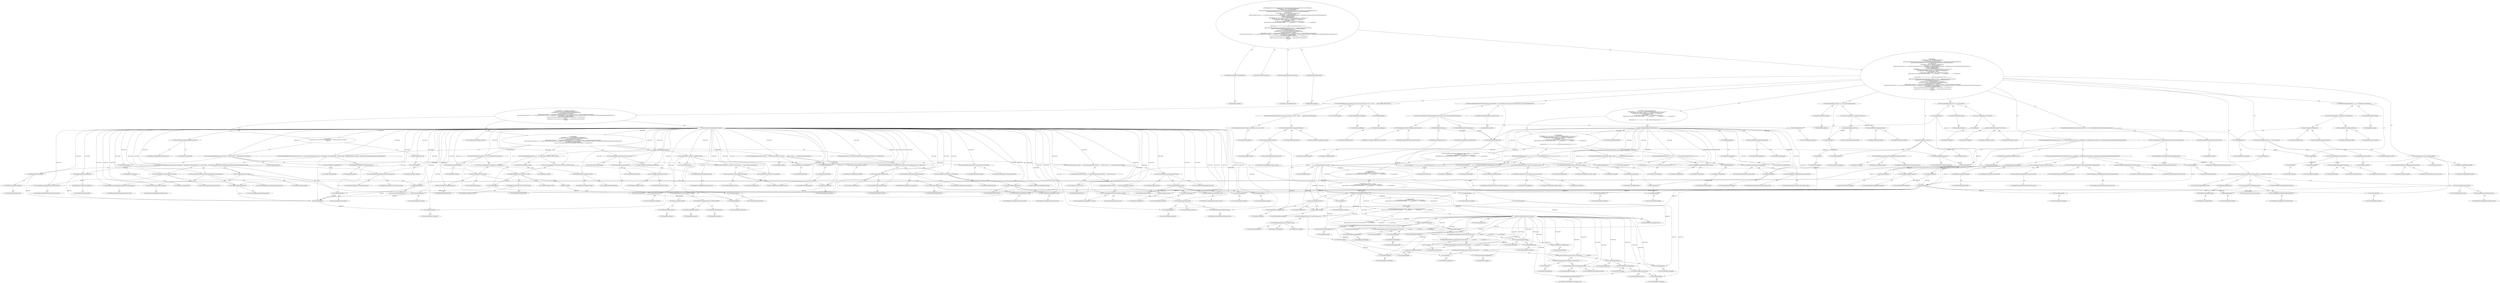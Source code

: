 digraph "instrumentClass#?,InputStream" {
0 [label="2:CtTypeReferenceImpl@InstrumentationResult" shape=ellipse]
1 [label="2:CtPackageReferenceImpl@" shape=ellipse]
2 [label="2:CtVirtualElement@instrumentClass" shape=ellipse]
3 [label="2:CtParameterImpl@InputStream inputStream" shape=ellipse]
4 [label="2:CtTypeReferenceImpl@InputStream" shape=ellipse]
5 [label="2:CtTypeReferenceImpl@IOException" shape=ellipse]
6 [label="2:CtPackageReferenceImpl@" shape=ellipse]
7 [label="3:CtTypeReferenceImpl@ClassReader" shape=ellipse]
8 [label="3:CtPackageReferenceImpl@" shape=ellipse]
9 [label="3:CtExecutableReferenceImpl@ClassReader()" shape=ellipse]
10 [label="3:CtTypeReferenceImpl@ClassReader" shape=ellipse]
11 [label="3:CtTypeReferenceImpl@ClassReader" shape=ellipse]
12 [label="3:CtVariableReadImpl@inputStream" shape=ellipse]
13 [label="3:CtParameterReferenceImpl@inputStream" shape=ellipse]
14 [label="3:CtConstructorCallImpl@new ClassReader(inputStream)" shape=ellipse]
15 [label="3:CtVirtualElement@cr0" shape=ellipse]
16 [label="3:CtLocalVariableImpl@ClassReader cr0 = new ClassReader(inputStream)" shape=ellipse]
17 [label="4:CtTypeReferenceImpl@ClassWriter" shape=ellipse]
18 [label="4:CtPackageReferenceImpl@" shape=ellipse]
19 [label="4:CtExecutableReferenceImpl@ClassWriter(int)" shape=ellipse]
20 [label="4:CtTypeReferenceImpl@ClassWriter" shape=ellipse]
21 [label="4:CtTypeReferenceImpl@ClassWriter" shape=ellipse]
22 [label="4:CtTypeReferenceImpl@int" shape=ellipse]
23 [label="4:CtLiteralImpl@0" shape=ellipse]
24 [label="4:CtTypeReferenceImpl@int" shape=ellipse]
25 [label="4:CtConstructorCallImpl@new ClassWriter(0)" shape=ellipse]
26 [label="4:CtVirtualElement@cw0" shape=ellipse]
27 [label="4:CtLocalVariableImpl@ClassWriter cw0 = new ClassWriter(0)" shape=ellipse]
28 [label="5:CtTypeReferenceImpl@DetectIgnoredCodeClassVisitor" shape=ellipse]
29 [label="5:CtPackageReferenceImpl@" shape=ellipse]
30 [label="6:CtExecutableReferenceImpl@DetectIgnoredCodeClassVisitor()" shape=ellipse]
31 [label="6:CtTypeReferenceImpl@DetectIgnoredCodeClassVisitor" shape=ellipse]
32 [label="6:CtTypeReferenceImpl@DetectIgnoredCodeClassVisitor" shape=ellipse]
33 [label="6:CtVariableReadImpl@cw0" shape=ellipse]
34 [label="6:CtLocalVariableReferenceImpl@cw0" shape=ellipse]
35 [label="6:CtFieldReferenceImpl@ignoreTrivial" shape=ellipse]
36 [label="6:CtTypeReferenceImpl@PlaceHold" shape=ellipse]
37 [label="6:CtFieldReadImpl@ignoreTrivial" shape=ellipse]
38 [label="6:CtFieldReferenceImpl@ignoreMethodAnnotations" shape=ellipse]
39 [label="6:CtTypeReferenceImpl@PlaceHold" shape=ellipse]
40 [label="6:CtFieldReadImpl@ignoreMethodAnnotations" shape=ellipse]
41 [label="6:CtConstructorCallImpl@new DetectIgnoredCodeClassVisitor(cw0, ignoreTrivial, ignoreMethodAnnotations)" shape=ellipse]
42 [label="5:CtVirtualElement@detectIgnoredCv" shape=ellipse]
43 [label="5:CtLocalVariableImpl@DetectIgnoredCodeClassVisitor detectIgnoredCv = new DetectIgnoredCodeClassVisitor(cw0, ignoreTrivial, ignoreMethodAnnotations)" shape=ellipse]
44 [label="7:CtTypeReferenceImpl@DetectDuplicatedCodeClassVisitor" shape=ellipse]
45 [label="7:CtPackageReferenceImpl@" shape=ellipse]
46 [label="7:CtExecutableReferenceImpl@DetectDuplicatedCodeClassVisitor()" shape=ellipse]
47 [label="7:CtTypeReferenceImpl@DetectDuplicatedCodeClassVisitor" shape=ellipse]
48 [label="7:CtTypeReferenceImpl@DetectDuplicatedCodeClassVisitor" shape=ellipse]
49 [label="7:CtVariableReadImpl@detectIgnoredCv" shape=ellipse]
50 [label="7:CtLocalVariableReferenceImpl@detectIgnoredCv" shape=ellipse]
51 [label="7:CtConstructorCallImpl@new DetectDuplicatedCodeClassVisitor(detectIgnoredCv)" shape=ellipse]
52 [label="7:CtVirtualElement@cv0" shape=ellipse]
53 [label="7:CtLocalVariableImpl@DetectDuplicatedCodeClassVisitor cv0 = new DetectDuplicatedCodeClassVisitor(detectIgnoredCv)" shape=ellipse]
54 [label="8:CtExecutableReferenceImpl@accept(DetectDuplicatedCodeClassVisitor,int)" shape=ellipse]
55 [label="8:CtTypeReferenceImpl@ClassReader" shape=ellipse]
56 [label="8:CtTypeReferenceImpl@DetectDuplicatedCodeClassVisitor" shape=ellipse]
57 [label="8:CtTypeReferenceImpl@int" shape=ellipse]
58 [label="8:CtVirtualElement@accept" shape=ellipse]
59 [label="8:CtVariableReadImpl@cr0" shape=ellipse]
60 [label="8:CtLocalVariableReferenceImpl@cr0" shape=ellipse]
61 [label="8:CtVariableReadImpl@cv0" shape=ellipse]
62 [label="8:CtLocalVariableReferenceImpl@cv0" shape=ellipse]
63 [label="8:CtLiteralImpl@0" shape=ellipse]
64 [label="8:CtTypeReferenceImpl@int" shape=ellipse]
65 [label="8:CtInvocationImpl@cr0.accept(cv0, 0)" shape=ellipse]
66 [label="9:CtTypeReferenceImpl@ClassReader" shape=ellipse]
67 [label="9:CtPackageReferenceImpl@" shape=ellipse]
68 [label="9:CtExecutableReferenceImpl@ClassReader()" shape=ellipse]
69 [label="9:CtTypeReferenceImpl@ClassReader" shape=ellipse]
70 [label="9:CtTypeReferenceImpl@ClassReader" shape=ellipse]
71 [label="9:CtExecutableReferenceImpl@toByteArray()" shape=ellipse]
72 [label="9:CtTypeReferenceImpl@ClassWriter" shape=ellipse]
73 [label="9:CtVirtualElement@toByteArray" shape=ellipse]
74 [label="9:CtVariableReadImpl@cw0" shape=ellipse]
75 [label="9:CtLocalVariableReferenceImpl@cw0" shape=ellipse]
76 [label="9:CtInvocationImpl@cw0.toByteArray()" shape=ellipse]
77 [label="9:CtConstructorCallImpl@new ClassReader(cw0.toByteArray())" shape=ellipse]
78 [label="9:CtVirtualElement@cr" shape=ellipse]
79 [label="9:CtLocalVariableImpl@ClassReader cr = new ClassReader(cw0.toByteArray())" shape=ellipse]
80 [label="10:CtTypeReferenceImpl@ClassWriter" shape=ellipse]
81 [label="10:CtPackageReferenceImpl@" shape=ellipse]
82 [label="10:CtExecutableReferenceImpl@ClassWriter(int)" shape=ellipse]
83 [label="10:CtTypeReferenceImpl@ClassWriter" shape=ellipse]
84 [label="10:CtTypeReferenceImpl@ClassWriter" shape=ellipse]
85 [label="10:CtTypeReferenceImpl@int" shape=ellipse]
86 [label="10:CtLiteralImpl@0" shape=ellipse]
87 [label="10:CtTypeReferenceImpl@int" shape=ellipse]
88 [label="10:CtConstructorCallImpl@new ClassWriter(0)" shape=ellipse]
89 [label="10:CtVirtualElement@cw" shape=ellipse]
90 [label="10:CtLocalVariableImpl@ClassWriter cw = new ClassWriter(0)" shape=ellipse]
91 [label="11:CtTypeReferenceImpl@BuildClassMapClassVisitor" shape=ellipse]
92 [label="11:CtPackageReferenceImpl@" shape=ellipse]
93 [label="12:CtExecutableReferenceImpl@BuildClassMapClassVisitor()" shape=ellipse]
94 [label="12:CtTypeReferenceImpl@BuildClassMapClassVisitor" shape=ellipse]
95 [label="12:CtTypeReferenceImpl@BuildClassMapClassVisitor" shape=ellipse]
96 [label="13:CtVariableReadImpl@cw" shape=ellipse]
97 [label="13:CtLocalVariableReferenceImpl@cw" shape=ellipse]
98 [label="14:CtFieldReferenceImpl@ignoreRegexes" shape=ellipse]
99 [label="14:CtTypeReferenceImpl@PlaceHold" shape=ellipse]
100 [label="14:CtFieldReadImpl@ignoreRegexes" shape=ellipse]
101 [label="15:CtExecutableReferenceImpl@getDuplicatesLinesCollector()" shape=ellipse]
102 [label="15:CtTypeReferenceImpl@DetectDuplicatedCodeClassVisitor" shape=ellipse]
103 [label="15:CtVirtualElement@getDuplicatesLinesCollector" shape=ellipse]
104 [label="15:CtVariableReadImpl@cv0" shape=ellipse]
105 [label="15:CtLocalVariableReferenceImpl@cv0" shape=ellipse]
106 [label="15:CtInvocationImpl@cv0.getDuplicatesLinesCollector()" shape=ellipse]
107 [label="16:CtExecutableReferenceImpl@getIgnoredMethodNamesAndSignatures()" shape=ellipse]
108 [label="16:CtTypeReferenceImpl@DetectIgnoredCodeClassVisitor" shape=ellipse]
109 [label="16:CtVirtualElement@getIgnoredMethodNamesAndSignatures" shape=ellipse]
110 [label="16:CtVariableReadImpl@detectIgnoredCv" shape=ellipse]
111 [label="16:CtLocalVariableReferenceImpl@detectIgnoredCv" shape=ellipse]
112 [label="16:CtInvocationImpl@detectIgnoredCv.getIgnoredMethodNamesAndSignatures()" shape=ellipse]
113 [label="12:CtConstructorCallImpl@new BuildClassMapClassVisitor(cw, ignoreRegexes, cv0.getDuplicatesLinesCollector(), detectIgnoredCv.getIgnoredMethodNamesAndSignatures())" shape=ellipse]
114 [label="11:CtVirtualElement@cv" shape=ellipse]
115 [label="11:CtLocalVariableImpl@BuildClassMapClassVisitor cv = new BuildClassMapClassVisitor(cw, ignoreRegexes, cv0.getDuplicatesLinesCollector(), detectIgnoredCv.getIgnoredMethodNamesAndSignatures())" shape=ellipse]
116 [label="17:CtExecutableReferenceImpl@accept(BuildClassMapClassVisitor)" shape=ellipse]
117 [label="17:CtTypeReferenceImpl@ClassReader" shape=ellipse]
118 [label="17:CtTypeReferenceImpl@BuildClassMapClassVisitor" shape=ellipse]
119 [label="17:CtVirtualElement@accept" shape=ellipse]
120 [label="17:CtVariableReadImpl@cr" shape=ellipse]
121 [label="17:CtLocalVariableReferenceImpl@cr" shape=ellipse]
122 [label="17:CtVariableReadImpl@cv" shape=ellipse]
123 [label="17:CtLocalVariableReferenceImpl@cv" shape=ellipse]
124 [label="17:CtTypeAccessImpl@EXPAND_FRAMES" shape=ellipse]
125 [label="17:CtTypeReferenceImpl@EXPAND_FRAMES" shape=ellipse]
126 [label="17:CtInvocationImpl@cr.accept(cv, EXPAND_FRAMES)" shape=ellipse]
127 [label="18:CtExecutableReferenceImpl@isDebugEnabled()" shape=ellipse]
128 [label="18:CtTypeReferenceImpl@logger" shape=ellipse]
129 [label="18:CtTypeReferenceImpl@boolean" shape=ellipse]
130 [label="18:CtVirtualElement@isDebugEnabled" shape=ellipse]
131 [label="18:CtFieldReferenceImpl@logger" shape=ellipse]
132 [label="18:CtTypeReferenceImpl@PlaceHold" shape=ellipse]
133 [label="18:CtFieldReadImpl@logger" shape=ellipse]
134 [label="18:CtInvocationImpl@logger.isDebugEnabled()" shape=ellipse]
135 [label="19:CtExecutableReferenceImpl@debug(java.lang.String)" shape=ellipse]
136 [label="19:CtTypeReferenceImpl@logger" shape=ellipse]
137 [label="19:CtTypeReferenceImpl@String" shape=ellipse]
138 [label="19:CtVirtualElement@debug" shape=ellipse]
139 [label="19:CtFieldReferenceImpl@logger" shape=ellipse]
140 [label="19:CtTypeReferenceImpl@PlaceHold" shape=ellipse]
141 [label="19:CtFieldReadImpl@logger" shape=ellipse]
142 [label="19:CtLiteralImpl@\"=============== Detected duplicated code =============\"" shape=ellipse]
143 [label="19:CtTypeReferenceImpl@String" shape=ellipse]
144 [label="19:CtInvocationImpl@logger.debug(\"=============== Detected duplicated code =============\")" shape=ellipse]
145 [label="20:CtTypeReferenceImpl@Map<Integer, Map<Integer, Integer>>" shape=ellipse]
146 [label="20:CtPackageReferenceImpl@" shape=ellipse]
147 [label="20:CtTypeReferenceImpl@Integer" shape=ellipse]
148 [label="20:CtTypeReferenceImpl@Map<Integer, Integer>" shape=ellipse]
149 [label="20:CtExecutableReferenceImpl@getDuplicatesLinesCollector()" shape=ellipse]
150 [label="20:CtTypeReferenceImpl@DetectDuplicatedCodeClassVisitor" shape=ellipse]
151 [label="20:CtTypeReferenceImpl@Map<Integer, Map<Integer, Integer>>" shape=ellipse]
152 [label="20:CtVirtualElement@getDuplicatesLinesCollector" shape=ellipse]
153 [label="20:CtVariableReadImpl@cv0" shape=ellipse]
154 [label="20:CtLocalVariableReferenceImpl@cv0" shape=ellipse]
155 [label="20:CtInvocationImpl@cv0.getDuplicatesLinesCollector()" shape=ellipse]
156 [label="20:CtVirtualElement@l" shape=ellipse]
157 [label="20:CtLocalVariableImpl@Map<Integer, Map<Integer, Integer>> l = cv0.getDuplicatesLinesCollector()" shape=ellipse]
158 [label="21:CtTypeReferenceImpl@Map.Entry<Integer, Map<Integer, Integer>>" shape=ellipse]
159 [label="21:CtTypeReferenceImpl@Map" shape=ellipse]
160 [label="21:CtTypeReferenceImpl@Integer" shape=ellipse]
161 [label="21:CtTypeReferenceImpl@Map<Integer, Integer>" shape=ellipse]
162 [label="21:CtVirtualElement@m" shape=ellipse]
163 [label="21:CtLocalVariableImpl@Map.Entry<Integer, Map<Integer, Integer>> m" shape=ellipse]
164 [label="21:CtExecutableReferenceImpl@entrySet()" shape=ellipse]
165 [label="21:CtTypeReferenceImpl@Map<Integer, Map<Integer, Integer>>" shape=ellipse]
166 [label="21:CtVirtualElement@entrySet" shape=ellipse]
167 [label="21:CtVariableReadImpl@l" shape=ellipse]
168 [label="21:CtLocalVariableReferenceImpl@l" shape=ellipse]
169 [label="21:CtInvocationImpl@l.entrySet()" shape=ellipse]
170 [label="22:CtExecutableReferenceImpl@getValue()" shape=ellipse]
171 [label="22:CtTypeReferenceImpl@m" shape=ellipse]
172 [label="22:CtVirtualElement@getValue" shape=ellipse]
173 [label="22:CtVariableReadImpl@m" shape=ellipse]
174 [label="22:CtLocalVariableReferenceImpl@m" shape=ellipse]
175 [label="22:CtInvocationImpl@m.getValue()" shape=ellipse]
176 [label="22:CtLiteralImpl@null" shape=ellipse]
177 [label="22:CtTypeReferenceImpl@<nulltype>" shape=ellipse]
178 [label="22:CtBinaryOperatorImpl@m.getValue() != null" shape=ellipse]
179 [label="23:CtTypeReferenceImpl@Map.Entry<Integer, Integer>" shape=ellipse]
180 [label="23:CtTypeReferenceImpl@Map" shape=ellipse]
181 [label="23:CtTypeReferenceImpl@Integer" shape=ellipse]
182 [label="23:CtTypeReferenceImpl@Integer" shape=ellipse]
183 [label="23:CtVirtualElement@pair" shape=ellipse]
184 [label="23:CtLocalVariableImpl@Map.Entry<Integer, Integer> pair" shape=ellipse]
185 [label="23:CtExecutableReferenceImpl@entrySet()" shape=ellipse]
186 [label="23:CtVirtualElement@entrySet" shape=ellipse]
187 [label="23:CtExecutableReferenceImpl@getValue()" shape=ellipse]
188 [label="23:CtTypeReferenceImpl@m" shape=ellipse]
189 [label="23:CtVirtualElement@getValue" shape=ellipse]
190 [label="23:CtVariableReadImpl@m" shape=ellipse]
191 [label="23:CtLocalVariableReferenceImpl@m" shape=ellipse]
192 [label="23:CtInvocationImpl@m.getValue()" shape=ellipse]
193 [label="23:CtInvocationImpl@m.getValue().entrySet()" shape=ellipse]
194 [label="24:CtExecutableReferenceImpl@debug()" shape=ellipse]
195 [label="24:CtTypeReferenceImpl@logger" shape=ellipse]
196 [label="24:CtVirtualElement@debug" shape=ellipse]
197 [label="24:CtFieldReferenceImpl@logger" shape=ellipse]
198 [label="24:CtTypeReferenceImpl@PlaceHold" shape=ellipse]
199 [label="24:CtFieldReadImpl@logger" shape=ellipse]
200 [label="25:CtExecutableReferenceImpl@getClassName()" shape=ellipse]
201 [label="25:CtVirtualElement@getClassName" shape=ellipse]
202 [label="25:CtExecutableReferenceImpl@getClassMap()" shape=ellipse]
203 [label="25:CtTypeReferenceImpl@BuildClassMapClassVisitor" shape=ellipse]
204 [label="25:CtVirtualElement@getClassMap" shape=ellipse]
205 [label="25:CtVariableReadImpl@cv" shape=ellipse]
206 [label="25:CtLocalVariableReferenceImpl@cv" shape=ellipse]
207 [label="25:CtInvocationImpl@cv.getClassMap()" shape=ellipse]
208 [label="25:CtInvocationImpl@cv.getClassMap().getClassName()" shape=ellipse]
209 [label="25:CtLiteralImpl@\":\"" shape=ellipse]
210 [label="25:CtTypeReferenceImpl@String" shape=ellipse]
211 [label="25:CtBinaryOperatorImpl@(cv.getClassMap().getClassName() + \":\")" shape=ellipse]
212 [label="25:CtExecutableReferenceImpl@getKey()" shape=ellipse]
213 [label="25:CtTypeReferenceImpl@m" shape=ellipse]
214 [label="25:CtVirtualElement@getKey" shape=ellipse]
215 [label="25:CtVariableReadImpl@m" shape=ellipse]
216 [label="25:CtLocalVariableReferenceImpl@m" shape=ellipse]
217 [label="25:CtInvocationImpl@m.getKey()" shape=ellipse]
218 [label="25:CtBinaryOperatorImpl@((cv.getClassMap().getClassName() + \":\") + m.getKey())" shape=ellipse]
219 [label="25:CtLiteralImpl@\" \"" shape=ellipse]
220 [label="25:CtTypeReferenceImpl@String" shape=ellipse]
221 [label="25:CtBinaryOperatorImpl@(((cv.getClassMap().getClassName() + \":\") + m.getKey()) + \" \")" shape=ellipse]
222 [label="25:CtExecutableReferenceImpl@getKey()" shape=ellipse]
223 [label="25:CtTypeReferenceImpl@pair" shape=ellipse]
224 [label="25:CtVirtualElement@getKey" shape=ellipse]
225 [label="25:CtVariableReadImpl@pair" shape=ellipse]
226 [label="25:CtLocalVariableReferenceImpl@pair" shape=ellipse]
227 [label="25:CtInvocationImpl@pair.getKey()" shape=ellipse]
228 [label="25:CtBinaryOperatorImpl@((((cv.getClassMap().getClassName() + \":\") + m.getKey()) + \" \") + pair.getKey())" shape=ellipse]
229 [label="26:CtLiteralImpl@\"->\"" shape=ellipse]
230 [label="26:CtTypeReferenceImpl@String" shape=ellipse]
231 [label="25:CtBinaryOperatorImpl@(((((cv.getClassMap().getClassName() + \":\") + m.getKey()) + \" \") + pair.getKey()) + \"->\")" shape=ellipse]
232 [label="27:CtExecutableReferenceImpl@getValue()" shape=ellipse]
233 [label="27:CtTypeReferenceImpl@pair" shape=ellipse]
234 [label="27:CtVirtualElement@getValue" shape=ellipse]
235 [label="27:CtVariableReadImpl@pair" shape=ellipse]
236 [label="27:CtLocalVariableReferenceImpl@pair" shape=ellipse]
237 [label="27:CtInvocationImpl@pair.getValue()" shape=ellipse]
238 [label="25:CtBinaryOperatorImpl@(((((cv.getClassMap().getClassName() + \":\") + m.getKey()) + \" \") + pair.getKey()) + \"->\") + pair.getValue()" shape=ellipse]
239 [label="24:CtInvocationImpl@logger.debug((((((cv.getClassMap().getClassName() + \":\") + m.getKey()) + \" \") + pair.getKey()) + \"->\") + pair.getValue())" shape=ellipse]
240 [label="23:CtBlockImpl@\{
    logger.debug((((((cv.getClassMap().getClassName() + \":\") + m.getKey()) + \" \") + pair.getKey()) + \"->\") + pair.getValue());
\}" shape=ellipse]
241 [label="23:CtForEachImpl@for (Map.Entry<Integer, Integer> pair : m.getValue().entrySet()) \{
    logger.debug((((((cv.getClassMap().getClassName() + \":\") + m.getKey()) + \" \") + pair.getKey()) + \"->\") + pair.getValue());
\}" shape=ellipse]
242 [label="22:CtBlockImpl@\{
    for (Map.Entry<Integer, Integer> pair : m.getValue().entrySet()) \{
        logger.debug((((((cv.getClassMap().getClassName() + \":\") + m.getKey()) + \" \") + pair.getKey()) + \"->\") + pair.getValue());
    \}
\}" shape=ellipse]
243 [label="22:CtIfImpl@if (m.getValue() != null) \{
    for (Map.Entry<Integer, Integer> pair : m.getValue().entrySet()) \{
        logger.debug((((((cv.getClassMap().getClassName() + \":\") + m.getKey()) + \" \") + pair.getKey()) + \"->\") + pair.getValue());
    \}
\}" shape=ellipse]
244 [label="21:CtBlockImpl@\{
    if (m.getValue() != null) \{
        for (Map.Entry<Integer, Integer> pair : m.getValue().entrySet()) \{
            logger.debug((((((cv.getClassMap().getClassName() + \":\") + m.getKey()) + \" \") + pair.getKey()) + \"->\") + pair.getValue());
        \}
    \}
\}" shape=ellipse]
245 [label="21:CtForEachImpl@for (Map.Entry<Integer, Map<Integer, Integer>> m : l.entrySet()) \{
    if (m.getValue() != null) \{
        for (Map.Entry<Integer, Integer> pair : m.getValue().entrySet()) \{
            logger.debug((((((cv.getClassMap().getClassName() + \":\") + m.getKey()) + \" \") + pair.getKey()) + \"->\") + pair.getValue());
        \}
    \}
\}" shape=ellipse]
246 [label="31:CtExecutableReferenceImpl@debug(java.lang.String)" shape=ellipse]
247 [label="31:CtTypeReferenceImpl@logger" shape=ellipse]
248 [label="31:CtTypeReferenceImpl@String" shape=ellipse]
249 [label="31:CtVirtualElement@debug" shape=ellipse]
250 [label="31:CtFieldReferenceImpl@logger" shape=ellipse]
251 [label="31:CtTypeReferenceImpl@PlaceHold" shape=ellipse]
252 [label="31:CtFieldReadImpl@logger" shape=ellipse]
253 [label="31:CtLiteralImpl@\"=============== End of detected duplicated code ======\"" shape=ellipse]
254 [label="31:CtTypeReferenceImpl@String" shape=ellipse]
255 [label="31:CtInvocationImpl@logger.debug(\"=============== End of detected duplicated code ======\")" shape=ellipse]
256 [label="18:CtBlockImpl@\{
    logger.debug(\"=============== Detected duplicated code =============\");
    Map<Integer, Map<Integer, Integer>> l = cv0.getDuplicatesLinesCollector();
    for (Map.Entry<Integer, Map<Integer, Integer>> m : l.entrySet()) \{
        if (m.getValue() != null) \{
            for (Map.Entry<Integer, Integer> pair : m.getValue().entrySet()) \{
                logger.debug((((((cv.getClassMap().getClassName() + \":\") + m.getKey()) + \" \") + pair.getKey()) + \"->\") + pair.getValue());
            \}
        \}
    \}
    logger.debug(\"=============== End of detected duplicated code ======\");
\}" shape=ellipse]
257 [label="18:CtIfImpl@if (logger.isDebugEnabled()) \{
    logger.debug(\"=============== Detected duplicated code =============\");
    Map<Integer, Map<Integer, Integer>> l = cv0.getDuplicatesLinesCollector();
    for (Map.Entry<Integer, Map<Integer, Integer>> m : l.entrySet()) \{
        if (m.getValue() != null) \{
            for (Map.Entry<Integer, Integer> pair : m.getValue().entrySet()) \{
                logger.debug((((((cv.getClassMap().getClassName() + \":\") + m.getKey()) + \" \") + pair.getKey()) + \"->\") + pair.getValue());
            \}
        \}
    \}
    logger.debug(\"=============== End of detected duplicated code ======\");
\}" shape=ellipse]
258 [label="33:CtExecutableReferenceImpl@debug()" shape=ellipse]
259 [label="33:CtTypeReferenceImpl@logger" shape=ellipse]
260 [label="33:CtVirtualElement@debug" shape=ellipse]
261 [label="33:CtFieldReferenceImpl@logger" shape=ellipse]
262 [label="33:CtTypeReferenceImpl@PlaceHold" shape=ellipse]
263 [label="33:CtFieldReadImpl@logger" shape=ellipse]
264 [label="34:CtLiteralImpl@\"Migrating classmap in projectData to store in *.ser file: \"" shape=ellipse]
265 [label="34:CtTypeReferenceImpl@String" shape=ellipse]
266 [label="35:CtExecutableReferenceImpl@getClassName()" shape=ellipse]
267 [label="35:CtVirtualElement@getClassName" shape=ellipse]
268 [label="35:CtExecutableReferenceImpl@getClassMap()" shape=ellipse]
269 [label="35:CtTypeReferenceImpl@BuildClassMapClassVisitor" shape=ellipse]
270 [label="35:CtVirtualElement@getClassMap" shape=ellipse]
271 [label="35:CtVariableReadImpl@cv" shape=ellipse]
272 [label="35:CtLocalVariableReferenceImpl@cv" shape=ellipse]
273 [label="35:CtInvocationImpl@cv.getClassMap()" shape=ellipse]
274 [label="35:CtInvocationImpl@cv.getClassMap().getClassName()" shape=ellipse]
275 [label="34:CtBinaryOperatorImpl@\"Migrating classmap in projectData to store in *.ser file: \" + cv.getClassMap().getClassName()" shape=ellipse]
276 [label="33:CtInvocationImpl@logger.debug(\"Migrating classmap in projectData to store in *.ser file: \" + cv.getClassMap().getClassName())" shape=ellipse]
277 [label="36:CtExecutableReferenceImpl@applyOnProjectData()" shape=ellipse]
278 [label="36:CtVirtualElement@applyOnProjectData" shape=ellipse]
279 [label="36:CtExecutableReferenceImpl@getClassMap()" shape=ellipse]
280 [label="36:CtTypeReferenceImpl@BuildClassMapClassVisitor" shape=ellipse]
281 [label="36:CtVirtualElement@getClassMap" shape=ellipse]
282 [label="36:CtVariableReadImpl@cv" shape=ellipse]
283 [label="36:CtLocalVariableReferenceImpl@cv" shape=ellipse]
284 [label="36:CtInvocationImpl@cv.getClassMap()" shape=ellipse]
285 [label="36:CtFieldReferenceImpl@projectData" shape=ellipse]
286 [label="36:CtTypeReferenceImpl@PlaceHold" shape=ellipse]
287 [label="36:CtFieldReadImpl@projectData" shape=ellipse]
288 [label="36:CtExecutableReferenceImpl@shouldBeInstrumented()" shape=ellipse]
289 [label="36:CtTypeReferenceImpl@BuildClassMapClassVisitor" shape=ellipse]
290 [label="36:CtVirtualElement@shouldBeInstrumented" shape=ellipse]
291 [label="36:CtVariableReadImpl@cv" shape=ellipse]
292 [label="36:CtLocalVariableReferenceImpl@cv" shape=ellipse]
293 [label="36:CtInvocationImpl@cv.shouldBeInstrumented()" shape=ellipse]
294 [label="36:CtInvocationImpl@cv.getClassMap().applyOnProjectData(projectData, cv.shouldBeInstrumented())" shape=ellipse]
295 [label="37:CtExecutableReferenceImpl@shouldBeInstrumented()" shape=ellipse]
296 [label="37:CtTypeReferenceImpl@BuildClassMapClassVisitor" shape=ellipse]
297 [label="37:CtTypeReferenceImpl@boolean" shape=ellipse]
298 [label="37:CtVirtualElement@shouldBeInstrumented" shape=ellipse]
299 [label="37:CtVariableReadImpl@cv" shape=ellipse]
300 [label="37:CtLocalVariableReferenceImpl@cv" shape=ellipse]
301 [label="37:CtInvocationImpl@cv.shouldBeInstrumented()" shape=ellipse]
302 [label="38:CtTypeReferenceImpl@ClassReader" shape=ellipse]
303 [label="38:CtPackageReferenceImpl@" shape=ellipse]
304 [label="38:CtExecutableReferenceImpl@ClassReader()" shape=ellipse]
305 [label="38:CtTypeReferenceImpl@ClassReader" shape=ellipse]
306 [label="38:CtTypeReferenceImpl@ClassReader" shape=ellipse]
307 [label="38:CtExecutableReferenceImpl@toByteArray()" shape=ellipse]
308 [label="38:CtTypeReferenceImpl@ClassWriter" shape=ellipse]
309 [label="38:CtVirtualElement@toByteArray" shape=ellipse]
310 [label="38:CtVariableReadImpl@cw0" shape=ellipse]
311 [label="38:CtLocalVariableReferenceImpl@cw0" shape=ellipse]
312 [label="38:CtInvocationImpl@cw0.toByteArray()" shape=ellipse]
313 [label="38:CtConstructorCallImpl@new ClassReader(cw0.toByteArray())" shape=ellipse]
314 [label="38:CtVirtualElement@cr2" shape=ellipse]
315 [label="38:CtLocalVariableImpl@ClassReader cr2 = new ClassReader(cw0.toByteArray())" shape=ellipse]
316 [label="39:CtTypeReferenceImpl@ClassWriter" shape=ellipse]
317 [label="39:CtPackageReferenceImpl@" shape=ellipse]
318 [label="39:CtExecutableReferenceImpl@ClassWriter()" shape=ellipse]
319 [label="39:CtTypeReferenceImpl@ClassWriter" shape=ellipse]
320 [label="39:CtTypeReferenceImpl@ClassWriter" shape=ellipse]
321 [label="39:CtFieldReferenceImpl@ClassWriter.COMPUTE_MAXS" shape=ellipse]
322 [label="39:CtTypeReferenceImpl@ClassWriter" shape=ellipse]
323 [label="39:CtTypeReferenceImpl@PlaceHold" shape=ellipse]
324 [label="39:CtFieldReadImpl@ClassWriter.COMPUTE_MAXS" shape=ellipse]
325 [label="39:CtTypeAccessImpl@ClassWriter" shape=ellipse]
326 [label="39:CtConstructorCallImpl@new ClassWriter(ClassWriter.COMPUTE_MAXS)" shape=ellipse]
327 [label="39:CtVirtualElement@cw2" shape=ellipse]
328 [label="39:CtLocalVariableImpl@ClassWriter cw2 = new ClassWriter(ClassWriter.COMPUTE_MAXS)" shape=ellipse]
329 [label="40:CtExecutableReferenceImpl@assignCounterIds()" shape=ellipse]
330 [label="40:CtVirtualElement@assignCounterIds" shape=ellipse]
331 [label="40:CtExecutableReferenceImpl@getClassMap()" shape=ellipse]
332 [label="40:CtTypeReferenceImpl@BuildClassMapClassVisitor" shape=ellipse]
333 [label="40:CtVirtualElement@getClassMap" shape=ellipse]
334 [label="40:CtVariableReadImpl@cv" shape=ellipse]
335 [label="40:CtLocalVariableReferenceImpl@cv" shape=ellipse]
336 [label="40:CtInvocationImpl@cv.getClassMap()" shape=ellipse]
337 [label="40:CtInvocationImpl@cv.getClassMap().assignCounterIds()" shape=ellipse]
338 [label="41:CtExecutableReferenceImpl@debug()" shape=ellipse]
339 [label="41:CtTypeReferenceImpl@logger" shape=ellipse]
340 [label="41:CtVirtualElement@debug" shape=ellipse]
341 [label="41:CtFieldReferenceImpl@logger" shape=ellipse]
342 [label="41:CtTypeReferenceImpl@PlaceHold" shape=ellipse]
343 [label="41:CtFieldReadImpl@logger" shape=ellipse]
344 [label="42:CtLiteralImpl@\"Assigned \"" shape=ellipse]
345 [label="42:CtTypeReferenceImpl@String" shape=ellipse]
346 [label="42:CtExecutableReferenceImpl@getMaxCounterId()" shape=ellipse]
347 [label="42:CtVirtualElement@getMaxCounterId" shape=ellipse]
348 [label="42:CtExecutableReferenceImpl@getClassMap()" shape=ellipse]
349 [label="42:CtTypeReferenceImpl@BuildClassMapClassVisitor" shape=ellipse]
350 [label="42:CtVirtualElement@getClassMap" shape=ellipse]
351 [label="42:CtVariableReadImpl@cv" shape=ellipse]
352 [label="42:CtLocalVariableReferenceImpl@cv" shape=ellipse]
353 [label="42:CtInvocationImpl@cv.getClassMap()" shape=ellipse]
354 [label="42:CtInvocationImpl@cv.getClassMap().getMaxCounterId()" shape=ellipse]
355 [label="42:CtBinaryOperatorImpl@(\"Assigned \" + cv.getClassMap().getMaxCounterId())" shape=ellipse]
356 [label="42:CtLiteralImpl@\" counters for class:\"" shape=ellipse]
357 [label="42:CtTypeReferenceImpl@String" shape=ellipse]
358 [label="42:CtBinaryOperatorImpl@((\"Assigned \" + cv.getClassMap().getMaxCounterId()) + \" counters for class:\")" shape=ellipse]
359 [label="43:CtExecutableReferenceImpl@getClassName()" shape=ellipse]
360 [label="43:CtVirtualElement@getClassName" shape=ellipse]
361 [label="43:CtExecutableReferenceImpl@getClassMap()" shape=ellipse]
362 [label="43:CtTypeReferenceImpl@BuildClassMapClassVisitor" shape=ellipse]
363 [label="43:CtVirtualElement@getClassMap" shape=ellipse]
364 [label="43:CtVariableReadImpl@cv" shape=ellipse]
365 [label="43:CtLocalVariableReferenceImpl@cv" shape=ellipse]
366 [label="43:CtInvocationImpl@cv.getClassMap()" shape=ellipse]
367 [label="43:CtInvocationImpl@cv.getClassMap().getClassName()" shape=ellipse]
368 [label="42:CtBinaryOperatorImpl@((\"Assigned \" + cv.getClassMap().getMaxCounterId()) + \" counters for class:\") + cv.getClassMap().getClassName()" shape=ellipse]
369 [label="41:CtInvocationImpl@logger.debug(((\"Assigned \" + cv.getClassMap().getMaxCounterId()) + \" counters for class:\") + cv.getClassMap().getClassName())" shape=ellipse]
370 [label="44:CtTypeReferenceImpl@InjectCodeClassInstrumenter" shape=ellipse]
371 [label="44:CtPackageReferenceImpl@" shape=ellipse]
372 [label="45:CtExecutableReferenceImpl@InjectCodeClassInstrumenter()" shape=ellipse]
373 [label="45:CtTypeReferenceImpl@InjectCodeClassInstrumenter" shape=ellipse]
374 [label="45:CtTypeReferenceImpl@InjectCodeClassInstrumenter" shape=ellipse]
375 [label="46:CtVariableReadImpl@cw2" shape=ellipse]
376 [label="46:CtLocalVariableReferenceImpl@cw2" shape=ellipse]
377 [label="47:CtFieldReferenceImpl@ignoreRegexes" shape=ellipse]
378 [label="47:CtTypeReferenceImpl@PlaceHold" shape=ellipse]
379 [label="47:CtFieldReadImpl@ignoreRegexes" shape=ellipse]
380 [label="48:CtFieldReferenceImpl@threadsafeRigorous" shape=ellipse]
381 [label="48:CtTypeReferenceImpl@PlaceHold" shape=ellipse]
382 [label="48:CtFieldReadImpl@threadsafeRigorous" shape=ellipse]
383 [label="49:CtExecutableReferenceImpl@getClassMap()" shape=ellipse]
384 [label="49:CtTypeReferenceImpl@BuildClassMapClassVisitor" shape=ellipse]
385 [label="49:CtVirtualElement@getClassMap" shape=ellipse]
386 [label="49:CtVariableReadImpl@cv" shape=ellipse]
387 [label="49:CtLocalVariableReferenceImpl@cv" shape=ellipse]
388 [label="49:CtInvocationImpl@cv.getClassMap()" shape=ellipse]
389 [label="50:CtExecutableReferenceImpl@getDuplicatesLinesCollector()" shape=ellipse]
390 [label="50:CtTypeReferenceImpl@DetectDuplicatedCodeClassVisitor" shape=ellipse]
391 [label="50:CtVirtualElement@getDuplicatesLinesCollector" shape=ellipse]
392 [label="50:CtVariableReadImpl@cv0" shape=ellipse]
393 [label="50:CtLocalVariableReferenceImpl@cv0" shape=ellipse]
394 [label="50:CtInvocationImpl@cv0.getDuplicatesLinesCollector()" shape=ellipse]
395 [label="51:CtExecutableReferenceImpl@getIgnoredMethodNamesAndSignatures()" shape=ellipse]
396 [label="51:CtTypeReferenceImpl@DetectIgnoredCodeClassVisitor" shape=ellipse]
397 [label="51:CtVirtualElement@getIgnoredMethodNamesAndSignatures" shape=ellipse]
398 [label="51:CtVariableReadImpl@detectIgnoredCv" shape=ellipse]
399 [label="51:CtLocalVariableReferenceImpl@detectIgnoredCv" shape=ellipse]
400 [label="51:CtInvocationImpl@detectIgnoredCv.getIgnoredMethodNamesAndSignatures()" shape=ellipse]
401 [label="45:CtConstructorCallImpl@new InjectCodeClassInstrumenter(cw2, ignoreRegexes, threadsafeRigorous, cv.getClassMap(), cv0.getDuplicatesLinesCollector(), detectIgnoredCv.getIgnoredMethodNamesAndSignatures())" shape=ellipse]
402 [label="44:CtVirtualElement@cv2" shape=ellipse]
403 [label="44:CtLocalVariableImpl@InjectCodeClassInstrumenter cv2 = new InjectCodeClassInstrumenter(cw2, ignoreRegexes, threadsafeRigorous, cv.getClassMap(), cv0.getDuplicatesLinesCollector(), detectIgnoredCv.getIgnoredMethodNamesAndSignatures())" shape=ellipse]
404 [label="52:CtExecutableReferenceImpl@accept(InjectCodeClassInstrumenter)" shape=ellipse]
405 [label="52:CtTypeReferenceImpl@ClassReader" shape=ellipse]
406 [label="52:CtTypeReferenceImpl@InjectCodeClassInstrumenter" shape=ellipse]
407 [label="52:CtVirtualElement@accept" shape=ellipse]
408 [label="52:CtVariableReadImpl@cr2" shape=ellipse]
409 [label="52:CtLocalVariableReferenceImpl@cr2" shape=ellipse]
410 [label="52:CtVariableReadImpl@cv2" shape=ellipse]
411 [label="52:CtLocalVariableReferenceImpl@cv2" shape=ellipse]
412 [label="52:CtTypeAccessImpl@EXPAND_FRAMES" shape=ellipse]
413 [label="52:CtTypeReferenceImpl@EXPAND_FRAMES" shape=ellipse]
414 [label="52:CtInvocationImpl@cr2.accept(cv2, EXPAND_FRAMES)" shape=ellipse]
415 [label="53:CtExecutableReferenceImpl@InstrumentationResult()" shape=ellipse]
416 [label="53:CtTypeReferenceImpl@InstrumentationResult" shape=ellipse]
417 [label="53:CtTypeReferenceImpl@InstrumentationResult" shape=ellipse]
418 [label="53:CtExecutableReferenceImpl@getClassName()" shape=ellipse]
419 [label="53:CtVirtualElement@getClassName" shape=ellipse]
420 [label="53:CtExecutableReferenceImpl@getClassMap()" shape=ellipse]
421 [label="53:CtTypeReferenceImpl@BuildClassMapClassVisitor" shape=ellipse]
422 [label="53:CtVirtualElement@getClassMap" shape=ellipse]
423 [label="53:CtVariableReadImpl@cv" shape=ellipse]
424 [label="53:CtLocalVariableReferenceImpl@cv" shape=ellipse]
425 [label="53:CtInvocationImpl@cv.getClassMap()" shape=ellipse]
426 [label="53:CtInvocationImpl@cv.getClassMap().getClassName()" shape=ellipse]
427 [label="53:CtExecutableReferenceImpl@toByteArray()" shape=ellipse]
428 [label="53:CtTypeReferenceImpl@ClassWriter" shape=ellipse]
429 [label="53:CtVirtualElement@toByteArray" shape=ellipse]
430 [label="53:CtVariableReadImpl@cw2" shape=ellipse]
431 [label="53:CtLocalVariableReferenceImpl@cw2" shape=ellipse]
432 [label="53:CtInvocationImpl@cw2.toByteArray()" shape=ellipse]
433 [label="53:CtConstructorCallImpl@new InstrumentationResult(cv.getClassMap().getClassName(), cw2.toByteArray())" shape=ellipse]
434 [label="53:CtReturnImpl@return new InstrumentationResult(cv.getClassMap().getClassName(), cw2.toByteArray())" shape=ellipse]
435 [label="37:CtBlockImpl@\{
    ClassReader cr2 = new ClassReader(cw0.toByteArray());
    ClassWriter cw2 = new ClassWriter(ClassWriter.COMPUTE_MAXS);
    cv.getClassMap().assignCounterIds();
    logger.debug(((\"Assigned \" + cv.getClassMap().getMaxCounterId()) + \" counters for class:\") + cv.getClassMap().getClassName());
    InjectCodeClassInstrumenter cv2 = new InjectCodeClassInstrumenter(cw2, ignoreRegexes, threadsafeRigorous, cv.getClassMap(), cv0.getDuplicatesLinesCollector(), detectIgnoredCv.getIgnoredMethodNamesAndSignatures());
    cr2.accept(cv2, EXPAND_FRAMES);
    return new InstrumentationResult(cv.getClassMap().getClassName(), cw2.toByteArray());
\}" shape=ellipse]
436 [label="55:CtExecutableReferenceImpl@debug()" shape=ellipse]
437 [label="55:CtTypeReferenceImpl@logger" shape=ellipse]
438 [label="55:CtVirtualElement@debug" shape=ellipse]
439 [label="55:CtFieldReferenceImpl@logger" shape=ellipse]
440 [label="55:CtTypeReferenceImpl@PlaceHold" shape=ellipse]
441 [label="55:CtFieldReadImpl@logger" shape=ellipse]
442 [label="55:CtLiteralImpl@\"Class shouldn't be instrumented: \"" shape=ellipse]
443 [label="55:CtTypeReferenceImpl@String" shape=ellipse]
444 [label="55:CtExecutableReferenceImpl@getClassName()" shape=ellipse]
445 [label="55:CtVirtualElement@getClassName" shape=ellipse]
446 [label="55:CtExecutableReferenceImpl@getClassMap()" shape=ellipse]
447 [label="55:CtTypeReferenceImpl@BuildClassMapClassVisitor" shape=ellipse]
448 [label="55:CtVirtualElement@getClassMap" shape=ellipse]
449 [label="55:CtVariableReadImpl@cv" shape=ellipse]
450 [label="55:CtLocalVariableReferenceImpl@cv" shape=ellipse]
451 [label="55:CtInvocationImpl@cv.getClassMap()" shape=ellipse]
452 [label="55:CtInvocationImpl@cv.getClassMap().getClassName()" shape=ellipse]
453 [label="55:CtBinaryOperatorImpl@\"Class shouldn't be instrumented: \" + cv.getClassMap().getClassName()" shape=ellipse]
454 [label="55:CtInvocationImpl@logger.debug(\"Class shouldn't be instrumented: \" + cv.getClassMap().getClassName())" shape=ellipse]
455 [label="56:CtLiteralImpl@null" shape=ellipse]
456 [label="56:CtTypeReferenceImpl@<nulltype>" shape=ellipse]
457 [label="56:CtReturnImpl@return null" shape=ellipse]
458 [label="54:CtBlockImpl@\{
    logger.debug(\"Class shouldn't be instrumented: \" + cv.getClassMap().getClassName());
    return null;
\}" shape=ellipse]
459 [label="37:CtIfImpl@if (cv.shouldBeInstrumented()) \{
    ClassReader cr2 = new ClassReader(cw0.toByteArray());
    ClassWriter cw2 = new ClassWriter(ClassWriter.COMPUTE_MAXS);
    cv.getClassMap().assignCounterIds();
    logger.debug(((\"Assigned \" + cv.getClassMap().getMaxCounterId()) + \" counters for class:\") + cv.getClassMap().getClassName());
    InjectCodeClassInstrumenter cv2 = new InjectCodeClassInstrumenter(cw2, ignoreRegexes, threadsafeRigorous, cv.getClassMap(), cv0.getDuplicatesLinesCollector(), detectIgnoredCv.getIgnoredMethodNamesAndSignatures());
    cr2.accept(cv2, EXPAND_FRAMES);
    return new InstrumentationResult(cv.getClassMap().getClassName(), cw2.toByteArray());
\} else \{
    logger.debug(\"Class shouldn't be instrumented: \" + cv.getClassMap().getClassName());
    return null;
\}" shape=ellipse]
460 [label="2:CtBlockImpl@\{
    ClassReader cr0 = new ClassReader(inputStream);
    ClassWriter cw0 = new ClassWriter(0);
    DetectIgnoredCodeClassVisitor detectIgnoredCv = new DetectIgnoredCodeClassVisitor(cw0, ignoreTrivial, ignoreMethodAnnotations);
    DetectDuplicatedCodeClassVisitor cv0 = new DetectDuplicatedCodeClassVisitor(detectIgnoredCv);
    cr0.accept(cv0, 0);
    ClassReader cr = new ClassReader(cw0.toByteArray());
    ClassWriter cw = new ClassWriter(0);
    BuildClassMapClassVisitor cv = new BuildClassMapClassVisitor(cw, ignoreRegexes, cv0.getDuplicatesLinesCollector(), detectIgnoredCv.getIgnoredMethodNamesAndSignatures());
    cr.accept(cv, EXPAND_FRAMES);
    if (logger.isDebugEnabled()) \{
        logger.debug(\"=============== Detected duplicated code =============\");
        Map<Integer, Map<Integer, Integer>> l = cv0.getDuplicatesLinesCollector();
        for (Map.Entry<Integer, Map<Integer, Integer>> m : l.entrySet()) \{
            if (m.getValue() != null) \{
                for (Map.Entry<Integer, Integer> pair : m.getValue().entrySet()) \{
                    logger.debug((((((cv.getClassMap().getClassName() + \":\") + m.getKey()) + \" \") + pair.getKey()) + \"->\") + pair.getValue());
                \}
            \}
        \}
        logger.debug(\"=============== End of detected duplicated code ======\");
    \}
    logger.debug(\"Migrating classmap in projectData to store in *.ser file: \" + cv.getClassMap().getClassName());
    cv.getClassMap().applyOnProjectData(projectData, cv.shouldBeInstrumented());
    if (cv.shouldBeInstrumented()) \{
        ClassReader cr2 = new ClassReader(cw0.toByteArray());
        ClassWriter cw2 = new ClassWriter(ClassWriter.COMPUTE_MAXS);
        cv.getClassMap().assignCounterIds();
        logger.debug(((\"Assigned \" + cv.getClassMap().getMaxCounterId()) + \" counters for class:\") + cv.getClassMap().getClassName());
        InjectCodeClassInstrumenter cv2 = new InjectCodeClassInstrumenter(cw2, ignoreRegexes, threadsafeRigorous, cv.getClassMap(), cv0.getDuplicatesLinesCollector(), detectIgnoredCv.getIgnoredMethodNamesAndSignatures());
        cr2.accept(cv2, EXPAND_FRAMES);
        return new InstrumentationResult(cv.getClassMap().getClassName(), cw2.toByteArray());
    \} else \{
        logger.debug(\"Class shouldn't be instrumented: \" + cv.getClassMap().getClassName());
        return null;
    \}
\}" shape=ellipse]
461 [label="2:CtMethodImpl@public InstrumentationResult instrumentClass(InputStream inputStream) throws IOException \{
    ClassReader cr0 = new ClassReader(inputStream);
    ClassWriter cw0 = new ClassWriter(0);
    DetectIgnoredCodeClassVisitor detectIgnoredCv = new DetectIgnoredCodeClassVisitor(cw0, ignoreTrivial, ignoreMethodAnnotations);
    DetectDuplicatedCodeClassVisitor cv0 = new DetectDuplicatedCodeClassVisitor(detectIgnoredCv);
    cr0.accept(cv0, 0);
    ClassReader cr = new ClassReader(cw0.toByteArray());
    ClassWriter cw = new ClassWriter(0);
    BuildClassMapClassVisitor cv = new BuildClassMapClassVisitor(cw, ignoreRegexes, cv0.getDuplicatesLinesCollector(), detectIgnoredCv.getIgnoredMethodNamesAndSignatures());
    cr.accept(cv, EXPAND_FRAMES);
    if (logger.isDebugEnabled()) \{
        logger.debug(\"=============== Detected duplicated code =============\");
        Map<Integer, Map<Integer, Integer>> l = cv0.getDuplicatesLinesCollector();
        for (Map.Entry<Integer, Map<Integer, Integer>> m : l.entrySet()) \{
            if (m.getValue() != null) \{
                for (Map.Entry<Integer, Integer> pair : m.getValue().entrySet()) \{
                    logger.debug((((((cv.getClassMap().getClassName() + \":\") + m.getKey()) + \" \") + pair.getKey()) + \"->\") + pair.getValue());
                \}
            \}
        \}
        logger.debug(\"=============== End of detected duplicated code ======\");
    \}
    logger.debug(\"Migrating classmap in projectData to store in *.ser file: \" + cv.getClassMap().getClassName());
    cv.getClassMap().applyOnProjectData(projectData, cv.shouldBeInstrumented());
    if (cv.shouldBeInstrumented()) \{
        ClassReader cr2 = new ClassReader(cw0.toByteArray());
        ClassWriter cw2 = new ClassWriter(ClassWriter.COMPUTE_MAXS);
        cv.getClassMap().assignCounterIds();
        logger.debug(((\"Assigned \" + cv.getClassMap().getMaxCounterId()) + \" counters for class:\") + cv.getClassMap().getClassName());
        InjectCodeClassInstrumenter cv2 = new InjectCodeClassInstrumenter(cw2, ignoreRegexes, threadsafeRigorous, cv.getClassMap(), cv0.getDuplicatesLinesCollector(), detectIgnoredCv.getIgnoredMethodNamesAndSignatures());
        cr2.accept(cv2, EXPAND_FRAMES);
        return new InstrumentationResult(cv.getClassMap().getClassName(), cw2.toByteArray());
    \} else \{
        logger.debug(\"Class shouldn't be instrumented: \" + cv.getClassMap().getClassName());
        return null;
    \}
\}" shape=ellipse]
462 [label="39:Update@UPDATE" shape=ellipse]
463 [label="39:CtPackageReferenceImpl@" shape=ellipse]
464 [label="39:CtTypeReferenceImpl@ClassWriter" shape=ellipse]
465 [label="39:CtTypeAccessImpl@ClassWriter" shape=ellipse]
466 [label="39:CtPackageReferenceImpl@" shape=ellipse]
467 [label="39:CtTypeReferenceImpl@ClassWriter" shape=ellipse]
468 [label="39:CtPackageReferenceImpl@" shape=ellipse]
469 [label="39:CtTypeReferenceImpl@PlaceHold" shape=ellipse]
470 [label="39:CtFieldReferenceImpl@ClassWriter.COMPUTE_FRAMES" shape=ellipse]
471 [label="39:CtFieldReadImpl@ClassWriter.COMPUTE_FRAMES" shape=ellipse]
0 -> 1 [label="AST"];
3 -> 4 [label="AST"];
5 -> 6 [label="AST"];
7 -> 8 [label="AST"];
9 -> 10 [label="AST"];
9 -> 11 [label="AST"];
12 -> 13 [label="AST"];
12 -> 15 [label="Data Dep"];
14 -> 9 [label="AST"];
14 -> 12 [label="AST"];
15 -> 59 [label="Define-Use"];
16 -> 15 [label="AST"];
16 -> 7 [label="AST"];
16 -> 14 [label="AST"];
17 -> 18 [label="AST"];
19 -> 20 [label="AST"];
19 -> 21 [label="AST"];
19 -> 22 [label="AST"];
23 -> 24 [label="AST"];
25 -> 19 [label="AST"];
25 -> 23 [label="AST"];
26 -> 33 [label="Define-Use"];
26 -> 74 [label="Define-Use"];
26 -> 310 [label="Define-Use"];
27 -> 26 [label="AST"];
27 -> 17 [label="AST"];
27 -> 25 [label="AST"];
28 -> 29 [label="AST"];
30 -> 31 [label="AST"];
30 -> 32 [label="AST"];
33 -> 34 [label="AST"];
33 -> 42 [label="Data Dep"];
35 -> 36 [label="AST"];
37 -> 35 [label="AST"];
37 -> 42 [label="Data Dep"];
38 -> 39 [label="AST"];
40 -> 38 [label="AST"];
40 -> 42 [label="Data Dep"];
41 -> 30 [label="AST"];
41 -> 33 [label="AST"];
41 -> 37 [label="AST"];
41 -> 40 [label="AST"];
42 -> 49 [label="Define-Use"];
42 -> 110 [label="Define-Use"];
42 -> 398 [label="Define-Use"];
43 -> 42 [label="AST"];
43 -> 28 [label="AST"];
43 -> 41 [label="AST"];
44 -> 45 [label="AST"];
46 -> 47 [label="AST"];
46 -> 48 [label="AST"];
49 -> 50 [label="AST"];
49 -> 52 [label="Data Dep"];
51 -> 46 [label="AST"];
51 -> 49 [label="AST"];
52 -> 61 [label="Define-Use"];
52 -> 104 [label="Define-Use"];
52 -> 153 [label="Define-Use"];
52 -> 392 [label="Define-Use"];
53 -> 52 [label="AST"];
53 -> 44 [label="AST"];
53 -> 51 [label="AST"];
54 -> 55 [label="AST"];
54 -> 56 [label="AST"];
54 -> 57 [label="AST"];
59 -> 60 [label="AST"];
61 -> 62 [label="AST"];
63 -> 64 [label="AST"];
65 -> 58 [label="AST"];
65 -> 59 [label="AST"];
65 -> 54 [label="AST"];
65 -> 61 [label="AST"];
65 -> 63 [label="AST"];
66 -> 67 [label="AST"];
68 -> 69 [label="AST"];
68 -> 70 [label="AST"];
71 -> 72 [label="AST"];
74 -> 75 [label="AST"];
74 -> 78 [label="Data Dep"];
76 -> 73 [label="AST"];
76 -> 74 [label="AST"];
76 -> 71 [label="AST"];
77 -> 68 [label="AST"];
77 -> 76 [label="AST"];
78 -> 120 [label="Define-Use"];
79 -> 78 [label="AST"];
79 -> 66 [label="AST"];
79 -> 77 [label="AST"];
80 -> 81 [label="AST"];
82 -> 83 [label="AST"];
82 -> 84 [label="AST"];
82 -> 85 [label="AST"];
86 -> 87 [label="AST"];
88 -> 82 [label="AST"];
88 -> 86 [label="AST"];
89 -> 96 [label="Define-Use"];
90 -> 89 [label="AST"];
90 -> 80 [label="AST"];
90 -> 88 [label="AST"];
91 -> 92 [label="AST"];
93 -> 94 [label="AST"];
93 -> 95 [label="AST"];
96 -> 97 [label="AST"];
96 -> 114 [label="Data Dep"];
98 -> 99 [label="AST"];
100 -> 98 [label="AST"];
100 -> 114 [label="Data Dep"];
101 -> 102 [label="AST"];
104 -> 105 [label="AST"];
104 -> 114 [label="Data Dep"];
106 -> 103 [label="AST"];
106 -> 104 [label="AST"];
106 -> 101 [label="AST"];
107 -> 108 [label="AST"];
110 -> 111 [label="AST"];
110 -> 114 [label="Data Dep"];
112 -> 109 [label="AST"];
112 -> 110 [label="AST"];
112 -> 107 [label="AST"];
113 -> 93 [label="AST"];
113 -> 96 [label="AST"];
113 -> 100 [label="AST"];
113 -> 106 [label="AST"];
113 -> 112 [label="AST"];
114 -> 122 [label="Define-Use"];
114 -> 205 [label="Define-Use"];
114 -> 271 [label="Define-Use"];
114 -> 282 [label="Define-Use"];
114 -> 291 [label="Define-Use"];
114 -> 299 [label="Define-Use"];
114 -> 334 [label="Define-Use"];
114 -> 351 [label="Define-Use"];
114 -> 364 [label="Define-Use"];
114 -> 386 [label="Define-Use"];
114 -> 423 [label="Define-Use"];
114 -> 449 [label="Define-Use"];
115 -> 114 [label="AST"];
115 -> 91 [label="AST"];
115 -> 113 [label="AST"];
116 -> 117 [label="AST"];
116 -> 118 [label="AST"];
120 -> 121 [label="AST"];
122 -> 123 [label="AST"];
124 -> 125 [label="AST"];
126 -> 119 [label="AST"];
126 -> 120 [label="AST"];
126 -> 116 [label="AST"];
126 -> 122 [label="AST"];
126 -> 124 [label="AST"];
127 -> 128 [label="AST"];
127 -> 129 [label="AST"];
131 -> 132 [label="AST"];
133 -> 131 [label="AST"];
134 -> 130 [label="AST"];
134 -> 133 [label="AST"];
134 -> 127 [label="AST"];
134 -> 256 [label="Control Dep"];
134 -> 144 [label="Control Dep"];
134 -> 135 [label="Control Dep"];
134 -> 141 [label="Control Dep"];
134 -> 142 [label="Control Dep"];
134 -> 157 [label="Control Dep"];
134 -> 155 [label="Control Dep"];
134 -> 149 [label="Control Dep"];
134 -> 153 [label="Control Dep"];
134 -> 245 [label="Control Dep"];
134 -> 163 [label="Control Dep"];
134 -> 169 [label="Control Dep"];
134 -> 164 [label="Control Dep"];
134 -> 167 [label="Control Dep"];
134 -> 255 [label="Control Dep"];
134 -> 246 [label="Control Dep"];
134 -> 252 [label="Control Dep"];
134 -> 253 [label="Control Dep"];
135 -> 136 [label="AST"];
135 -> 137 [label="AST"];
139 -> 140 [label="AST"];
141 -> 139 [label="AST"];
142 -> 143 [label="AST"];
144 -> 138 [label="AST"];
144 -> 141 [label="AST"];
144 -> 135 [label="AST"];
144 -> 142 [label="AST"];
145 -> 146 [label="AST"];
145 -> 147 [label="AST"];
145 -> 148 [label="AST"];
149 -> 150 [label="AST"];
149 -> 151 [label="AST"];
153 -> 154 [label="AST"];
153 -> 156 [label="Data Dep"];
155 -> 152 [label="AST"];
155 -> 153 [label="AST"];
155 -> 149 [label="AST"];
156 -> 167 [label="Define-Use"];
157 -> 156 [label="AST"];
157 -> 145 [label="AST"];
157 -> 155 [label="AST"];
158 -> 159 [label="AST"];
158 -> 160 [label="AST"];
158 -> 161 [label="AST"];
162 -> 173 [label="Define-Use"];
162 -> 190 [label="Define-Use"];
162 -> 215 [label="Define-Use"];
163 -> 162 [label="AST"];
163 -> 158 [label="AST"];
164 -> 165 [label="AST"];
167 -> 168 [label="AST"];
169 -> 166 [label="AST"];
169 -> 167 [label="AST"];
169 -> 164 [label="AST"];
169 -> 244 [label="Control Dep"];
169 -> 243 [label="Control Dep"];
169 -> 178 [label="Control Dep"];
169 -> 175 [label="Control Dep"];
169 -> 170 [label="Control Dep"];
169 -> 173 [label="Control Dep"];
169 -> 176 [label="Control Dep"];
170 -> 171 [label="AST"];
173 -> 174 [label="AST"];
175 -> 172 [label="AST"];
175 -> 173 [label="AST"];
175 -> 170 [label="AST"];
176 -> 177 [label="AST"];
178 -> 175 [label="AST"];
178 -> 176 [label="AST"];
178 -> 242 [label="Control Dep"];
178 -> 241 [label="Control Dep"];
178 -> 184 [label="Control Dep"];
178 -> 193 [label="Control Dep"];
178 -> 185 [label="Control Dep"];
178 -> 192 [label="Control Dep"];
178 -> 187 [label="Control Dep"];
178 -> 190 [label="Control Dep"];
179 -> 180 [label="AST"];
179 -> 181 [label="AST"];
179 -> 182 [label="AST"];
183 -> 225 [label="Define-Use"];
183 -> 235 [label="Define-Use"];
184 -> 183 [label="AST"];
184 -> 179 [label="AST"];
187 -> 188 [label="AST"];
190 -> 191 [label="AST"];
192 -> 189 [label="AST"];
192 -> 190 [label="AST"];
192 -> 187 [label="AST"];
193 -> 186 [label="AST"];
193 -> 192 [label="AST"];
193 -> 185 [label="AST"];
193 -> 240 [label="Control Dep"];
193 -> 239 [label="Control Dep"];
193 -> 194 [label="Control Dep"];
193 -> 199 [label="Control Dep"];
193 -> 238 [label="Control Dep"];
193 -> 231 [label="Control Dep"];
193 -> 228 [label="Control Dep"];
193 -> 221 [label="Control Dep"];
193 -> 218 [label="Control Dep"];
193 -> 211 [label="Control Dep"];
193 -> 208 [label="Control Dep"];
193 -> 200 [label="Control Dep"];
193 -> 207 [label="Control Dep"];
193 -> 202 [label="Control Dep"];
193 -> 205 [label="Control Dep"];
193 -> 209 [label="Control Dep"];
193 -> 217 [label="Control Dep"];
193 -> 212 [label="Control Dep"];
193 -> 215 [label="Control Dep"];
193 -> 219 [label="Control Dep"];
193 -> 227 [label="Control Dep"];
193 -> 222 [label="Control Dep"];
193 -> 225 [label="Control Dep"];
193 -> 229 [label="Control Dep"];
193 -> 237 [label="Control Dep"];
193 -> 232 [label="Control Dep"];
193 -> 235 [label="Control Dep"];
194 -> 195 [label="AST"];
197 -> 198 [label="AST"];
199 -> 197 [label="AST"];
202 -> 203 [label="AST"];
205 -> 206 [label="AST"];
207 -> 204 [label="AST"];
207 -> 205 [label="AST"];
207 -> 202 [label="AST"];
208 -> 201 [label="AST"];
208 -> 207 [label="AST"];
208 -> 200 [label="AST"];
209 -> 210 [label="AST"];
211 -> 208 [label="AST"];
211 -> 209 [label="AST"];
212 -> 213 [label="AST"];
215 -> 216 [label="AST"];
217 -> 214 [label="AST"];
217 -> 215 [label="AST"];
217 -> 212 [label="AST"];
218 -> 211 [label="AST"];
218 -> 217 [label="AST"];
219 -> 220 [label="AST"];
221 -> 218 [label="AST"];
221 -> 219 [label="AST"];
222 -> 223 [label="AST"];
225 -> 226 [label="AST"];
227 -> 224 [label="AST"];
227 -> 225 [label="AST"];
227 -> 222 [label="AST"];
228 -> 221 [label="AST"];
228 -> 227 [label="AST"];
229 -> 230 [label="AST"];
231 -> 228 [label="AST"];
231 -> 229 [label="AST"];
232 -> 233 [label="AST"];
235 -> 236 [label="AST"];
237 -> 234 [label="AST"];
237 -> 235 [label="AST"];
237 -> 232 [label="AST"];
238 -> 231 [label="AST"];
238 -> 237 [label="AST"];
239 -> 196 [label="AST"];
239 -> 199 [label="AST"];
239 -> 194 [label="AST"];
239 -> 238 [label="AST"];
240 -> 239 [label="AST"];
241 -> 184 [label="AST"];
241 -> 193 [label="AST"];
241 -> 240 [label="AST"];
242 -> 241 [label="AST"];
243 -> 178 [label="AST"];
243 -> 242 [label="AST"];
244 -> 243 [label="AST"];
245 -> 163 [label="AST"];
245 -> 169 [label="AST"];
245 -> 244 [label="AST"];
246 -> 247 [label="AST"];
246 -> 248 [label="AST"];
250 -> 251 [label="AST"];
252 -> 250 [label="AST"];
253 -> 254 [label="AST"];
255 -> 249 [label="AST"];
255 -> 252 [label="AST"];
255 -> 246 [label="AST"];
255 -> 253 [label="AST"];
256 -> 144 [label="AST"];
256 -> 157 [label="AST"];
256 -> 245 [label="AST"];
256 -> 255 [label="AST"];
257 -> 134 [label="AST"];
257 -> 256 [label="AST"];
258 -> 259 [label="AST"];
261 -> 262 [label="AST"];
263 -> 261 [label="AST"];
264 -> 265 [label="AST"];
268 -> 269 [label="AST"];
271 -> 272 [label="AST"];
273 -> 270 [label="AST"];
273 -> 271 [label="AST"];
273 -> 268 [label="AST"];
274 -> 267 [label="AST"];
274 -> 273 [label="AST"];
274 -> 266 [label="AST"];
275 -> 264 [label="AST"];
275 -> 274 [label="AST"];
276 -> 260 [label="AST"];
276 -> 263 [label="AST"];
276 -> 258 [label="AST"];
276 -> 275 [label="AST"];
279 -> 280 [label="AST"];
282 -> 283 [label="AST"];
284 -> 281 [label="AST"];
284 -> 282 [label="AST"];
284 -> 279 [label="AST"];
285 -> 286 [label="AST"];
287 -> 285 [label="AST"];
288 -> 289 [label="AST"];
291 -> 292 [label="AST"];
293 -> 290 [label="AST"];
293 -> 291 [label="AST"];
293 -> 288 [label="AST"];
294 -> 278 [label="AST"];
294 -> 284 [label="AST"];
294 -> 277 [label="AST"];
294 -> 287 [label="AST"];
294 -> 293 [label="AST"];
295 -> 296 [label="AST"];
295 -> 297 [label="AST"];
299 -> 300 [label="AST"];
301 -> 298 [label="AST"];
301 -> 299 [label="AST"];
301 -> 295 [label="AST"];
301 -> 435 [label="Control Dep"];
301 -> 315 [label="Control Dep"];
301 -> 313 [label="Control Dep"];
301 -> 304 [label="Control Dep"];
301 -> 312 [label="Control Dep"];
301 -> 307 [label="Control Dep"];
301 -> 310 [label="Control Dep"];
301 -> 328 [label="Control Dep"];
301 -> 326 [label="Control Dep"];
301 -> 318 [label="Control Dep"];
301 -> 324 [label="Control Dep"];
301 -> 337 [label="Control Dep"];
301 -> 329 [label="Control Dep"];
301 -> 336 [label="Control Dep"];
301 -> 331 [label="Control Dep"];
301 -> 334 [label="Control Dep"];
301 -> 369 [label="Control Dep"];
301 -> 338 [label="Control Dep"];
301 -> 343 [label="Control Dep"];
301 -> 368 [label="Control Dep"];
301 -> 358 [label="Control Dep"];
301 -> 355 [label="Control Dep"];
301 -> 344 [label="Control Dep"];
301 -> 354 [label="Control Dep"];
301 -> 346 [label="Control Dep"];
301 -> 353 [label="Control Dep"];
301 -> 348 [label="Control Dep"];
301 -> 351 [label="Control Dep"];
301 -> 356 [label="Control Dep"];
301 -> 367 [label="Control Dep"];
301 -> 359 [label="Control Dep"];
301 -> 366 [label="Control Dep"];
301 -> 361 [label="Control Dep"];
301 -> 364 [label="Control Dep"];
301 -> 403 [label="Control Dep"];
301 -> 401 [label="Control Dep"];
301 -> 372 [label="Control Dep"];
301 -> 375 [label="Control Dep"];
301 -> 379 [label="Control Dep"];
301 -> 382 [label="Control Dep"];
301 -> 388 [label="Control Dep"];
301 -> 383 [label="Control Dep"];
301 -> 386 [label="Control Dep"];
301 -> 394 [label="Control Dep"];
301 -> 389 [label="Control Dep"];
301 -> 392 [label="Control Dep"];
301 -> 400 [label="Control Dep"];
301 -> 395 [label="Control Dep"];
301 -> 398 [label="Control Dep"];
301 -> 414 [label="Control Dep"];
301 -> 404 [label="Control Dep"];
301 -> 408 [label="Control Dep"];
301 -> 410 [label="Control Dep"];
301 -> 412 [label="Control Dep"];
301 -> 434 [label="Control Dep"];
301 -> 433 [label="Control Dep"];
301 -> 415 [label="Control Dep"];
301 -> 426 [label="Control Dep"];
301 -> 418 [label="Control Dep"];
301 -> 425 [label="Control Dep"];
301 -> 420 [label="Control Dep"];
301 -> 423 [label="Control Dep"];
301 -> 432 [label="Control Dep"];
301 -> 427 [label="Control Dep"];
301 -> 430 [label="Control Dep"];
301 -> 458 [label="Control Dep"];
301 -> 454 [label="Control Dep"];
301 -> 436 [label="Control Dep"];
301 -> 441 [label="Control Dep"];
301 -> 453 [label="Control Dep"];
301 -> 442 [label="Control Dep"];
301 -> 452 [label="Control Dep"];
301 -> 444 [label="Control Dep"];
301 -> 451 [label="Control Dep"];
301 -> 446 [label="Control Dep"];
301 -> 449 [label="Control Dep"];
301 -> 457 [label="Control Dep"];
301 -> 455 [label="Control Dep"];
301 -> 471 [label="Control Dep"];
302 -> 303 [label="AST"];
304 -> 305 [label="AST"];
304 -> 306 [label="AST"];
307 -> 308 [label="AST"];
310 -> 311 [label="AST"];
310 -> 314 [label="Data Dep"];
312 -> 309 [label="AST"];
312 -> 310 [label="AST"];
312 -> 307 [label="AST"];
313 -> 304 [label="AST"];
313 -> 312 [label="AST"];
314 -> 408 [label="Define-Use"];
315 -> 314 [label="AST"];
315 -> 302 [label="AST"];
315 -> 313 [label="AST"];
316 -> 317 [label="AST"];
318 -> 319 [label="AST"];
318 -> 320 [label="AST"];
321 -> 322 [label="AST"];
321 -> 323 [label="AST"];
324 -> 325 [label="AST"];
324 -> 321 [label="AST"];
324 -> 327 [label="Data Dep"];
324 -> 462 [label="Action"];
326 -> 318 [label="AST"];
326 -> 324 [label="AST"];
327 -> 375 [label="Define-Use"];
327 -> 430 [label="Define-Use"];
328 -> 327 [label="AST"];
328 -> 316 [label="AST"];
328 -> 326 [label="AST"];
331 -> 332 [label="AST"];
334 -> 335 [label="AST"];
336 -> 333 [label="AST"];
336 -> 334 [label="AST"];
336 -> 331 [label="AST"];
337 -> 330 [label="AST"];
337 -> 336 [label="AST"];
337 -> 329 [label="AST"];
338 -> 339 [label="AST"];
341 -> 342 [label="AST"];
343 -> 341 [label="AST"];
344 -> 345 [label="AST"];
348 -> 349 [label="AST"];
351 -> 352 [label="AST"];
353 -> 350 [label="AST"];
353 -> 351 [label="AST"];
353 -> 348 [label="AST"];
354 -> 347 [label="AST"];
354 -> 353 [label="AST"];
354 -> 346 [label="AST"];
355 -> 344 [label="AST"];
355 -> 354 [label="AST"];
356 -> 357 [label="AST"];
358 -> 355 [label="AST"];
358 -> 356 [label="AST"];
361 -> 362 [label="AST"];
364 -> 365 [label="AST"];
366 -> 363 [label="AST"];
366 -> 364 [label="AST"];
366 -> 361 [label="AST"];
367 -> 360 [label="AST"];
367 -> 366 [label="AST"];
367 -> 359 [label="AST"];
368 -> 358 [label="AST"];
368 -> 367 [label="AST"];
369 -> 340 [label="AST"];
369 -> 343 [label="AST"];
369 -> 338 [label="AST"];
369 -> 368 [label="AST"];
370 -> 371 [label="AST"];
372 -> 373 [label="AST"];
372 -> 374 [label="AST"];
375 -> 376 [label="AST"];
375 -> 402 [label="Data Dep"];
377 -> 378 [label="AST"];
379 -> 377 [label="AST"];
379 -> 402 [label="Data Dep"];
380 -> 381 [label="AST"];
382 -> 380 [label="AST"];
382 -> 402 [label="Data Dep"];
383 -> 384 [label="AST"];
386 -> 387 [label="AST"];
386 -> 402 [label="Data Dep"];
388 -> 385 [label="AST"];
388 -> 386 [label="AST"];
388 -> 383 [label="AST"];
389 -> 390 [label="AST"];
392 -> 393 [label="AST"];
392 -> 402 [label="Data Dep"];
394 -> 391 [label="AST"];
394 -> 392 [label="AST"];
394 -> 389 [label="AST"];
395 -> 396 [label="AST"];
398 -> 399 [label="AST"];
398 -> 402 [label="Data Dep"];
400 -> 397 [label="AST"];
400 -> 398 [label="AST"];
400 -> 395 [label="AST"];
401 -> 372 [label="AST"];
401 -> 375 [label="AST"];
401 -> 379 [label="AST"];
401 -> 382 [label="AST"];
401 -> 388 [label="AST"];
401 -> 394 [label="AST"];
401 -> 400 [label="AST"];
402 -> 410 [label="Define-Use"];
403 -> 402 [label="AST"];
403 -> 370 [label="AST"];
403 -> 401 [label="AST"];
404 -> 405 [label="AST"];
404 -> 406 [label="AST"];
408 -> 409 [label="AST"];
410 -> 411 [label="AST"];
412 -> 413 [label="AST"];
414 -> 407 [label="AST"];
414 -> 408 [label="AST"];
414 -> 404 [label="AST"];
414 -> 410 [label="AST"];
414 -> 412 [label="AST"];
415 -> 416 [label="AST"];
415 -> 417 [label="AST"];
420 -> 421 [label="AST"];
423 -> 424 [label="AST"];
425 -> 422 [label="AST"];
425 -> 423 [label="AST"];
425 -> 420 [label="AST"];
426 -> 419 [label="AST"];
426 -> 425 [label="AST"];
426 -> 418 [label="AST"];
427 -> 428 [label="AST"];
430 -> 431 [label="AST"];
432 -> 429 [label="AST"];
432 -> 430 [label="AST"];
432 -> 427 [label="AST"];
433 -> 415 [label="AST"];
433 -> 426 [label="AST"];
433 -> 432 [label="AST"];
434 -> 433 [label="AST"];
435 -> 315 [label="AST"];
435 -> 328 [label="AST"];
435 -> 337 [label="AST"];
435 -> 369 [label="AST"];
435 -> 403 [label="AST"];
435 -> 414 [label="AST"];
435 -> 434 [label="AST"];
436 -> 437 [label="AST"];
439 -> 440 [label="AST"];
441 -> 439 [label="AST"];
442 -> 443 [label="AST"];
446 -> 447 [label="AST"];
449 -> 450 [label="AST"];
451 -> 448 [label="AST"];
451 -> 449 [label="AST"];
451 -> 446 [label="AST"];
452 -> 445 [label="AST"];
452 -> 451 [label="AST"];
452 -> 444 [label="AST"];
453 -> 442 [label="AST"];
453 -> 452 [label="AST"];
454 -> 438 [label="AST"];
454 -> 441 [label="AST"];
454 -> 436 [label="AST"];
454 -> 453 [label="AST"];
455 -> 456 [label="AST"];
457 -> 455 [label="AST"];
458 -> 454 [label="AST"];
458 -> 457 [label="AST"];
459 -> 301 [label="AST"];
459 -> 435 [label="AST"];
459 -> 458 [label="AST"];
460 -> 16 [label="AST"];
460 -> 27 [label="AST"];
460 -> 43 [label="AST"];
460 -> 53 [label="AST"];
460 -> 65 [label="AST"];
460 -> 79 [label="AST"];
460 -> 90 [label="AST"];
460 -> 115 [label="AST"];
460 -> 126 [label="AST"];
460 -> 257 [label="AST"];
460 -> 276 [label="AST"];
460 -> 294 [label="AST"];
460 -> 459 [label="AST"];
461 -> 2 [label="AST"];
461 -> 0 [label="AST"];
461 -> 3 [label="AST"];
461 -> 5 [label="AST"];
461 -> 460 [label="AST"];
462 -> 471 [label="Action"];
464 -> 463 [label="AST"];
465 -> 464 [label="AST"];
467 -> 466 [label="AST"];
469 -> 468 [label="AST"];
470 -> 467 [label="AST"];
470 -> 469 [label="AST"];
471 -> 465 [label="AST"];
471 -> 470 [label="AST"];
}